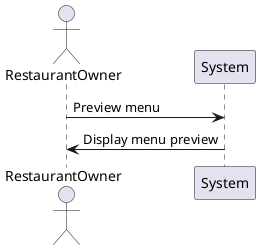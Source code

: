 @startuml
actor RestaurantOwner
RestaurantOwner -> System: Preview menu
System -> RestaurantOwner: Display menu preview
@enduml